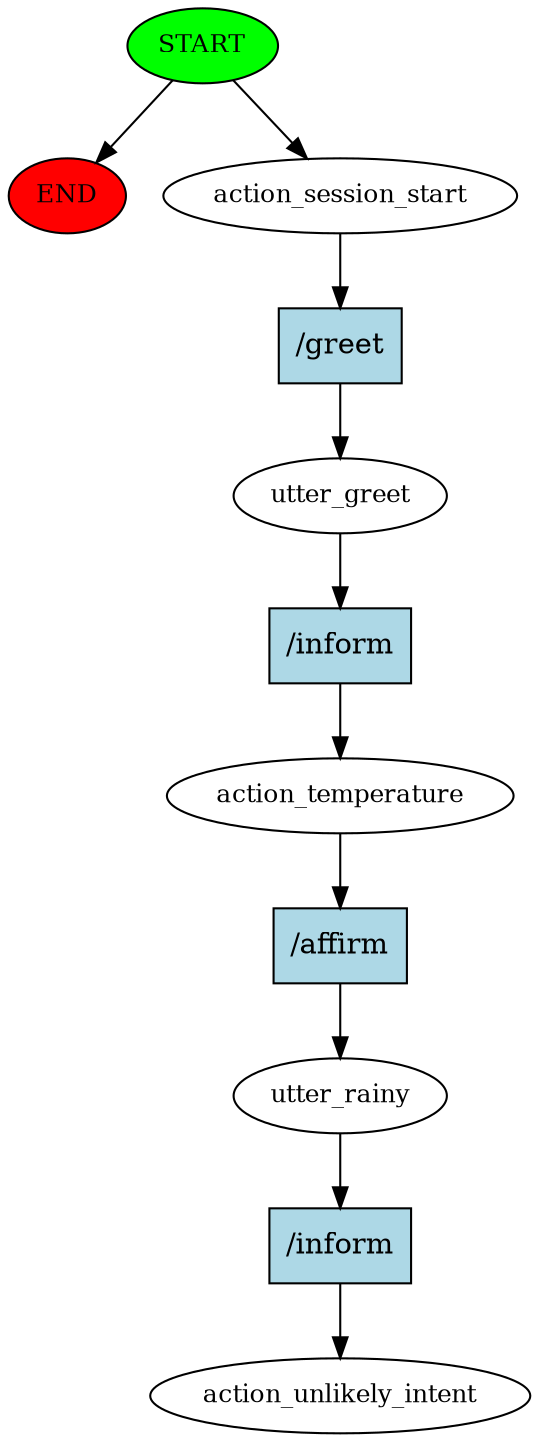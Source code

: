 digraph  {
0 [class="start active", fillcolor=green, fontsize=12, label=START, style=filled];
"-1" [class=end, fillcolor=red, fontsize=12, label=END, style=filled];
1 [class=active, fontsize=12, label=action_session_start];
2 [class=active, fontsize=12, label=utter_greet];
3 [class=active, fontsize=12, label=action_temperature];
4 [class=active, fontsize=12, label=utter_rainy];
5 [class="dashed active", fontsize=12, label=action_unlikely_intent];
6 [class="intent active", fillcolor=lightblue, label="/greet", shape=rect, style=filled];
7 [class="intent active", fillcolor=lightblue, label="/inform", shape=rect, style=filled];
8 [class="intent active", fillcolor=lightblue, label="/affirm", shape=rect, style=filled];
9 [class="intent active", fillcolor=lightblue, label="/inform", shape=rect, style=filled];
0 -> "-1"  [class="", key=NONE, label=""];
0 -> 1  [class=active, key=NONE, label=""];
1 -> 6  [class=active, key=0];
2 -> 7  [class=active, key=0];
3 -> 8  [class=active, key=0];
4 -> 9  [class=active, key=0];
6 -> 2  [class=active, key=0];
7 -> 3  [class=active, key=0];
8 -> 4  [class=active, key=0];
9 -> 5  [class=active, key=0];
}

